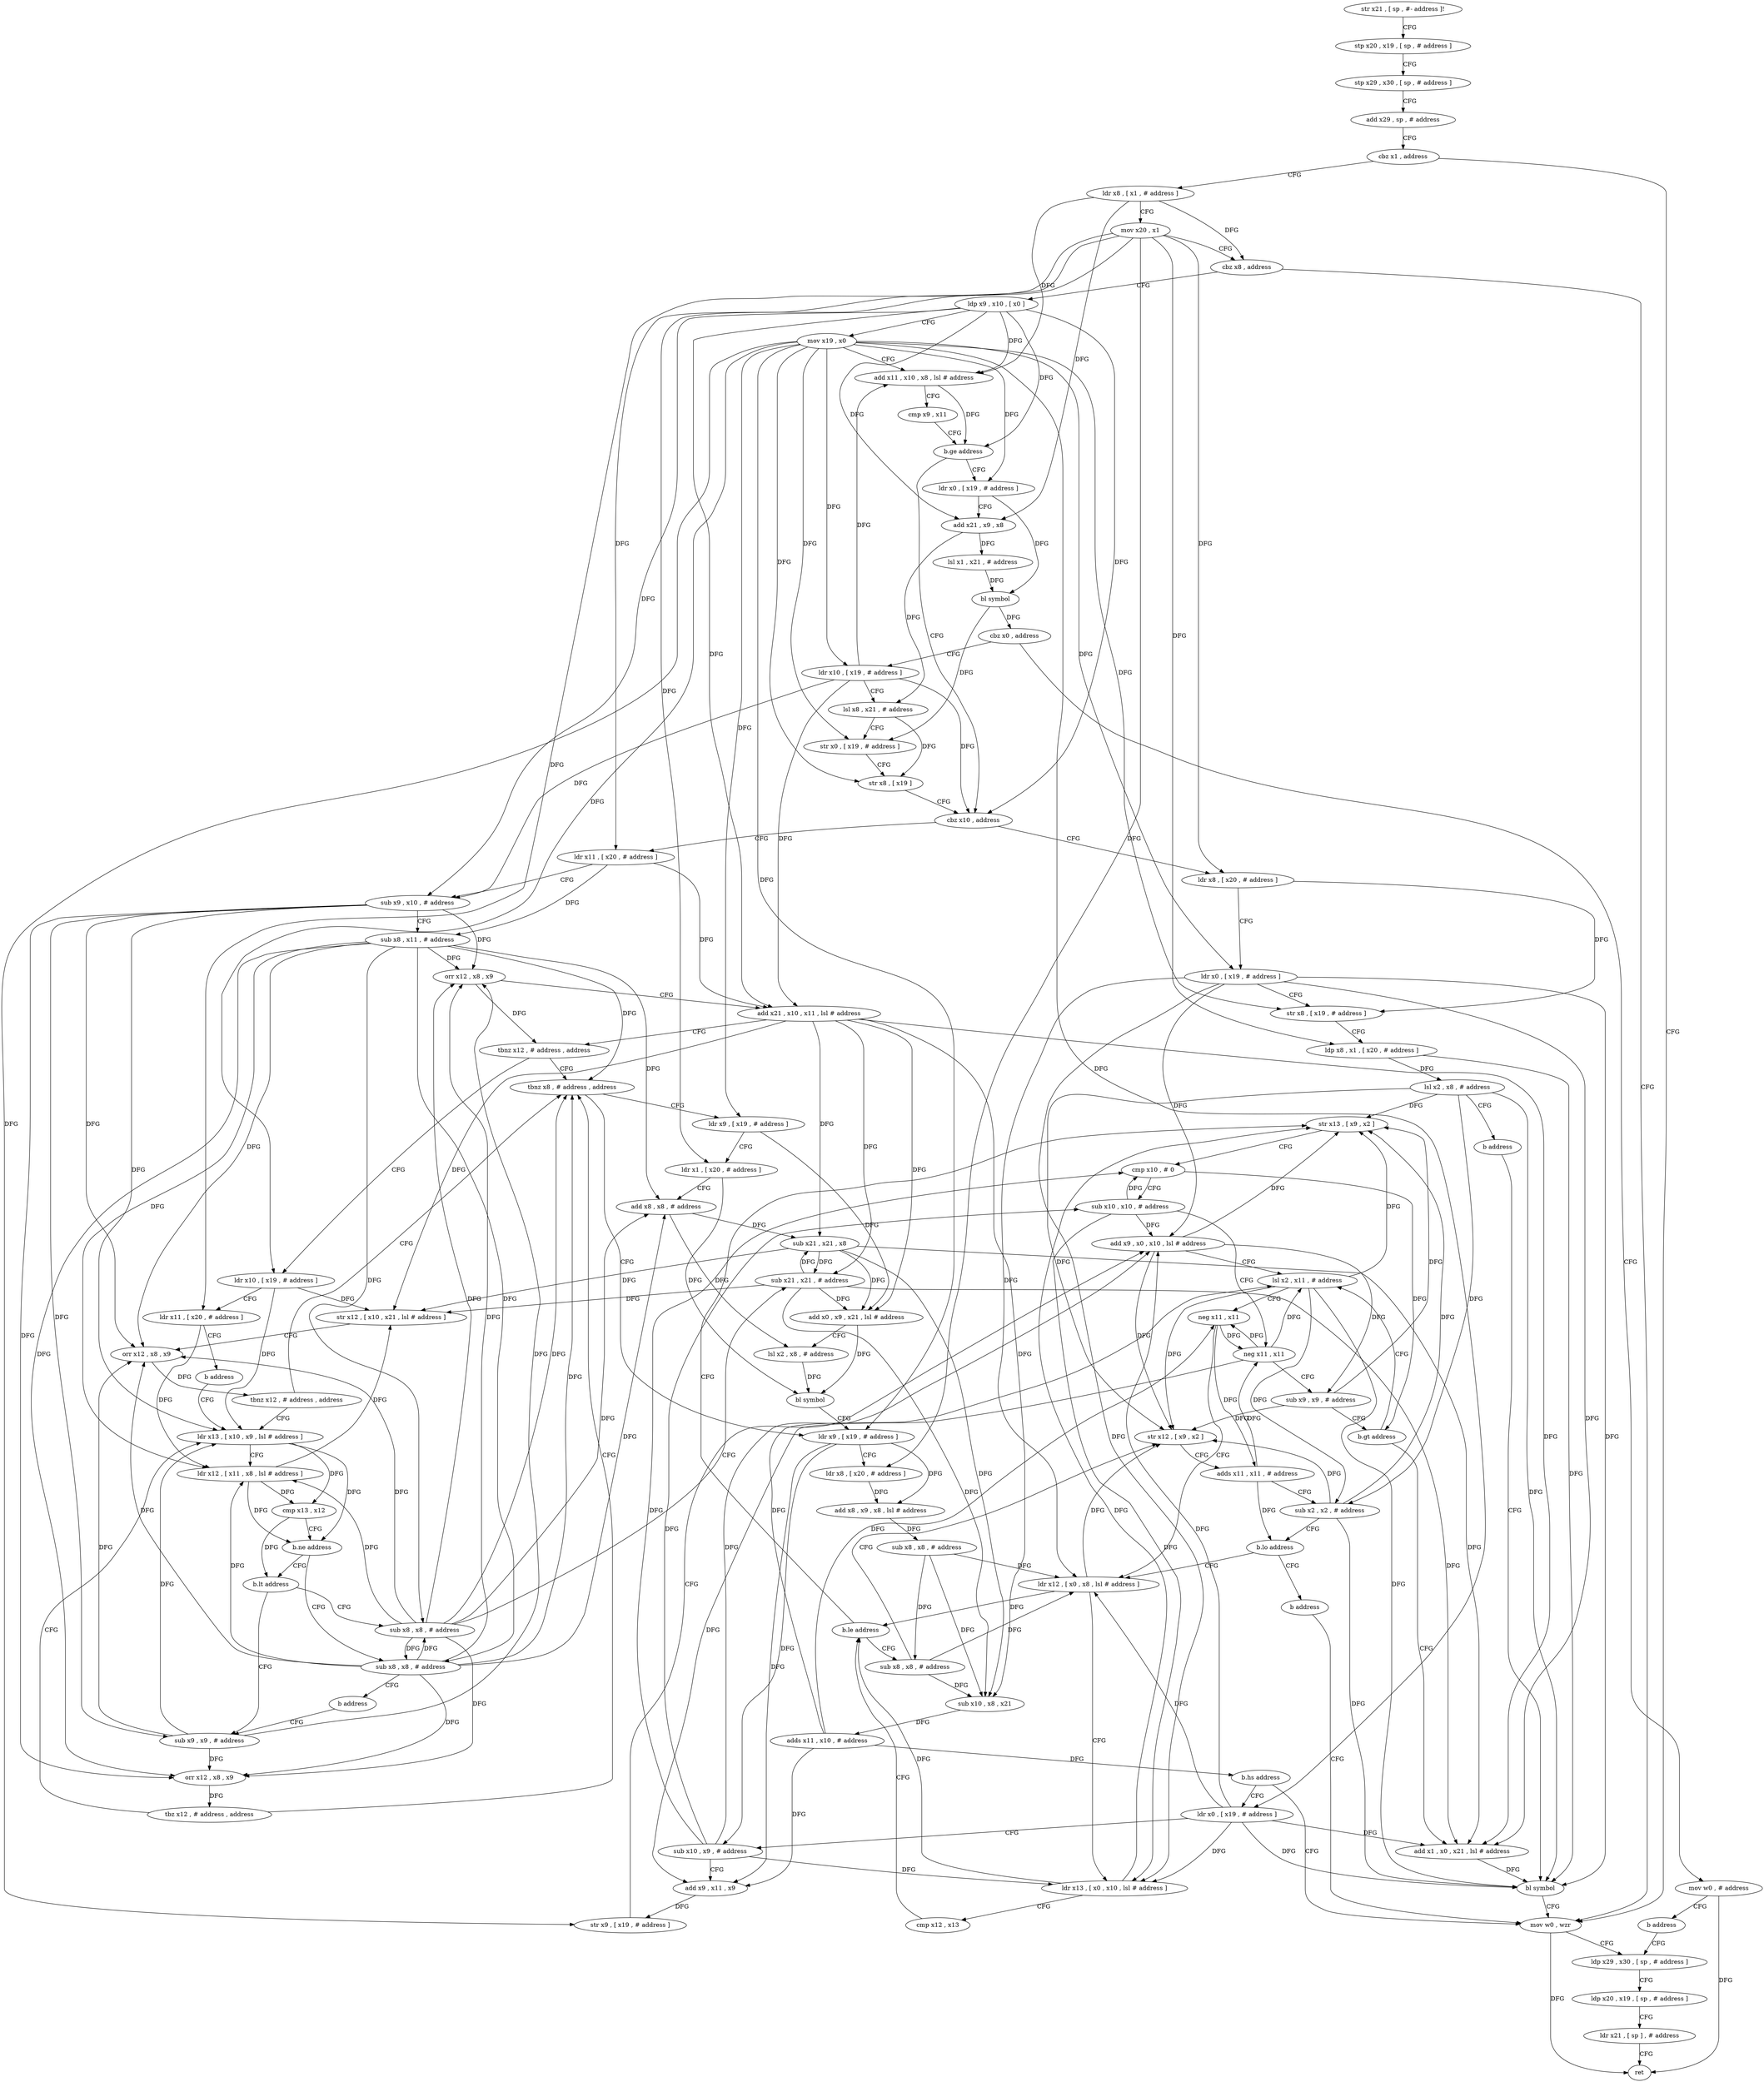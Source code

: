 digraph "func" {
"4240644" [label = "str x21 , [ sp , #- address ]!" ]
"4240648" [label = "stp x20 , x19 , [ sp , # address ]" ]
"4240652" [label = "stp x29 , x30 , [ sp , # address ]" ]
"4240656" [label = "add x29 , sp , # address" ]
"4240660" [label = "cbz x1 , address" ]
"4240992" [label = "mov w0 , wzr" ]
"4240664" [label = "ldr x8 , [ x1 , # address ]" ]
"4240996" [label = "ldp x29 , x30 , [ sp , # address ]" ]
"4240668" [label = "mov x20 , x1" ]
"4240672" [label = "cbz x8 , address" ]
"4240676" [label = "ldp x9 , x10 , [ x0 ]" ]
"4240680" [label = "mov x19 , x0" ]
"4240684" [label = "add x11 , x10 , x8 , lsl # address" ]
"4240688" [label = "cmp x9 , x11" ]
"4240692" [label = "b.ge address" ]
"4240732" [label = "cbz x10 , address" ]
"4240696" [label = "ldr x0 , [ x19 , # address ]" ]
"4241012" [label = "ldr x8 , [ x20 , # address ]" ]
"4240736" [label = "ldr x11 , [ x20 , # address ]" ]
"4240700" [label = "add x21 , x9 , x8" ]
"4240704" [label = "lsl x1 , x21 , # address" ]
"4240708" [label = "bl symbol" ]
"4240712" [label = "cbz x0 , address" ]
"4241036" [label = "mov w0 , # address" ]
"4240716" [label = "ldr x10 , [ x19 , # address ]" ]
"4241016" [label = "ldr x0 , [ x19 , # address ]" ]
"4241020" [label = "str x8 , [ x19 , # address ]" ]
"4241024" [label = "ldp x8 , x1 , [ x20 , # address ]" ]
"4241028" [label = "lsl x2 , x8 , # address" ]
"4241032" [label = "b address" ]
"4240988" [label = "bl symbol" ]
"4240740" [label = "sub x9 , x10 , # address" ]
"4240744" [label = "sub x8 , x11 , # address" ]
"4240748" [label = "orr x12 , x8 , x9" ]
"4240752" [label = "add x21 , x10 , x11 , lsl # address" ]
"4240756" [label = "tbnz x12 , # address , address" ]
"4240832" [label = "tbnz x8 , # address , address" ]
"4240760" [label = "ldr x10 , [ x19 , # address ]" ]
"4241040" [label = "b address" ]
"4240720" [label = "lsl x8 , x21 , # address" ]
"4240724" [label = "str x0 , [ x19 , # address ]" ]
"4240728" [label = "str x8 , [ x19 ]" ]
"4240864" [label = "ldr x9 , [ x19 , # address ]" ]
"4240836" [label = "ldr x9 , [ x19 , # address ]" ]
"4240764" [label = "ldr x11 , [ x20 , # address ]" ]
"4240768" [label = "b address" ]
"4240792" [label = "ldr x13 , [ x10 , x9 , lsl # address ]" ]
"4241000" [label = "ldp x20 , x19 , [ sp , # address ]" ]
"4241004" [label = "ldr x21 , [ sp ] , # address" ]
"4241008" [label = "ret" ]
"4240868" [label = "ldr x8 , [ x20 , # address ]" ]
"4240872" [label = "add x8 , x9 , x8 , lsl # address" ]
"4240876" [label = "sub x8 , x8 , # address" ]
"4240880" [label = "sub x10 , x8 , x21" ]
"4240884" [label = "adds x11 , x10 , # address" ]
"4240888" [label = "b.hs address" ]
"4240892" [label = "ldr x0 , [ x19 , # address ]" ]
"4240840" [label = "ldr x1 , [ x20 , # address ]" ]
"4240844" [label = "add x8 , x8 , # address" ]
"4240848" [label = "sub x21 , x21 , x8" ]
"4240852" [label = "add x0 , x9 , x21 , lsl # address" ]
"4240856" [label = "lsl x2 , x8 , # address" ]
"4240860" [label = "bl symbol" ]
"4240796" [label = "ldr x12 , [ x11 , x8 , lsl # address ]" ]
"4240800" [label = "cmp x13 , x12" ]
"4240804" [label = "b.ne address" ]
"4240816" [label = "b.lt address" ]
"4240808" [label = "sub x8 , x8 , # address" ]
"4240896" [label = "sub x10 , x9 , # address" ]
"4240900" [label = "add x9 , x11 , x9" ]
"4240904" [label = "str x9 , [ x19 , # address ]" ]
"4240908" [label = "add x9 , x0 , x10 , lsl # address" ]
"4240912" [label = "lsl x2 , x11 , # address" ]
"4240772" [label = "sub x8 , x8 , # address" ]
"4240820" [label = "sub x9 , x9 , # address" ]
"4240812" [label = "b address" ]
"4240960" [label = "str x13 , [ x9 , x2 ]" ]
"4240964" [label = "cmp x10 , # 0" ]
"4240968" [label = "sub x10 , x10 , # address" ]
"4240972" [label = "neg x11 , x11" ]
"4240976" [label = "sub x9 , x9 , # address" ]
"4240980" [label = "b.gt address" ]
"4240984" [label = "add x1 , x0 , x21 , lsl # address" ]
"4240936" [label = "sub x8 , x8 , # address" ]
"4240940" [label = "str x12 , [ x9 , x2 ]" ]
"4240944" [label = "adds x11 , x11 , # address" ]
"4240948" [label = "sub x2 , x2 , # address" ]
"4240952" [label = "b.lo address" ]
"4240920" [label = "ldr x12 , [ x0 , x8 , lsl # address ]" ]
"4240956" [label = "b address" ]
"4240776" [label = "sub x21 , x21 , # address" ]
"4240780" [label = "str x12 , [ x10 , x21 , lsl # address ]" ]
"4240784" [label = "orr x12 , x8 , x9" ]
"4240788" [label = "tbnz x12 , # address , address" ]
"4240824" [label = "orr x12 , x8 , x9" ]
"4240828" [label = "tbz x12 , # address , address" ]
"4240916" [label = "neg x11 , x11" ]
"4240924" [label = "ldr x13 , [ x0 , x10 , lsl # address ]" ]
"4240928" [label = "cmp x12 , x13" ]
"4240932" [label = "b.le address" ]
"4240644" -> "4240648" [ label = "CFG" ]
"4240648" -> "4240652" [ label = "CFG" ]
"4240652" -> "4240656" [ label = "CFG" ]
"4240656" -> "4240660" [ label = "CFG" ]
"4240660" -> "4240992" [ label = "CFG" ]
"4240660" -> "4240664" [ label = "CFG" ]
"4240992" -> "4240996" [ label = "CFG" ]
"4240992" -> "4241008" [ label = "DFG" ]
"4240664" -> "4240668" [ label = "CFG" ]
"4240664" -> "4240672" [ label = "DFG" ]
"4240664" -> "4240684" [ label = "DFG" ]
"4240664" -> "4240700" [ label = "DFG" ]
"4240996" -> "4241000" [ label = "CFG" ]
"4240668" -> "4240672" [ label = "CFG" ]
"4240668" -> "4241012" [ label = "DFG" ]
"4240668" -> "4241024" [ label = "DFG" ]
"4240668" -> "4240736" [ label = "DFG" ]
"4240668" -> "4240764" [ label = "DFG" ]
"4240668" -> "4240868" [ label = "DFG" ]
"4240668" -> "4240840" [ label = "DFG" ]
"4240672" -> "4240992" [ label = "CFG" ]
"4240672" -> "4240676" [ label = "CFG" ]
"4240676" -> "4240680" [ label = "CFG" ]
"4240676" -> "4240692" [ label = "DFG" ]
"4240676" -> "4240700" [ label = "DFG" ]
"4240676" -> "4240684" [ label = "DFG" ]
"4240676" -> "4240732" [ label = "DFG" ]
"4240676" -> "4240740" [ label = "DFG" ]
"4240676" -> "4240752" [ label = "DFG" ]
"4240680" -> "4240684" [ label = "CFG" ]
"4240680" -> "4240696" [ label = "DFG" ]
"4240680" -> "4241016" [ label = "DFG" ]
"4240680" -> "4241020" [ label = "DFG" ]
"4240680" -> "4240716" [ label = "DFG" ]
"4240680" -> "4240724" [ label = "DFG" ]
"4240680" -> "4240728" [ label = "DFG" ]
"4240680" -> "4240760" [ label = "DFG" ]
"4240680" -> "4240864" [ label = "DFG" ]
"4240680" -> "4240836" [ label = "DFG" ]
"4240680" -> "4240892" [ label = "DFG" ]
"4240680" -> "4240904" [ label = "DFG" ]
"4240684" -> "4240688" [ label = "CFG" ]
"4240684" -> "4240692" [ label = "DFG" ]
"4240688" -> "4240692" [ label = "CFG" ]
"4240692" -> "4240732" [ label = "CFG" ]
"4240692" -> "4240696" [ label = "CFG" ]
"4240732" -> "4241012" [ label = "CFG" ]
"4240732" -> "4240736" [ label = "CFG" ]
"4240696" -> "4240700" [ label = "CFG" ]
"4240696" -> "4240708" [ label = "DFG" ]
"4241012" -> "4241016" [ label = "CFG" ]
"4241012" -> "4241020" [ label = "DFG" ]
"4240736" -> "4240740" [ label = "CFG" ]
"4240736" -> "4240744" [ label = "DFG" ]
"4240736" -> "4240752" [ label = "DFG" ]
"4240700" -> "4240704" [ label = "DFG" ]
"4240700" -> "4240720" [ label = "DFG" ]
"4240704" -> "4240708" [ label = "DFG" ]
"4240708" -> "4240712" [ label = "DFG" ]
"4240708" -> "4240724" [ label = "DFG" ]
"4240712" -> "4241036" [ label = "CFG" ]
"4240712" -> "4240716" [ label = "CFG" ]
"4241036" -> "4241040" [ label = "CFG" ]
"4241036" -> "4241008" [ label = "DFG" ]
"4240716" -> "4240720" [ label = "CFG" ]
"4240716" -> "4240732" [ label = "DFG" ]
"4240716" -> "4240740" [ label = "DFG" ]
"4240716" -> "4240684" [ label = "DFG" ]
"4240716" -> "4240752" [ label = "DFG" ]
"4241016" -> "4241020" [ label = "CFG" ]
"4241016" -> "4240988" [ label = "DFG" ]
"4241016" -> "4240908" [ label = "DFG" ]
"4241016" -> "4240920" [ label = "DFG" ]
"4241016" -> "4240924" [ label = "DFG" ]
"4241016" -> "4240984" [ label = "DFG" ]
"4241020" -> "4241024" [ label = "CFG" ]
"4241024" -> "4241028" [ label = "DFG" ]
"4241024" -> "4240988" [ label = "DFG" ]
"4241028" -> "4241032" [ label = "CFG" ]
"4241028" -> "4240988" [ label = "DFG" ]
"4241028" -> "4240960" [ label = "DFG" ]
"4241028" -> "4240940" [ label = "DFG" ]
"4241028" -> "4240948" [ label = "DFG" ]
"4241032" -> "4240988" [ label = "CFG" ]
"4240988" -> "4240992" [ label = "CFG" ]
"4240740" -> "4240744" [ label = "CFG" ]
"4240740" -> "4240748" [ label = "DFG" ]
"4240740" -> "4240792" [ label = "DFG" ]
"4240740" -> "4240784" [ label = "DFG" ]
"4240740" -> "4240820" [ label = "DFG" ]
"4240740" -> "4240824" [ label = "DFG" ]
"4240744" -> "4240748" [ label = "DFG" ]
"4240744" -> "4240832" [ label = "DFG" ]
"4240744" -> "4240844" [ label = "DFG" ]
"4240744" -> "4240796" [ label = "DFG" ]
"4240744" -> "4240808" [ label = "DFG" ]
"4240744" -> "4240772" [ label = "DFG" ]
"4240744" -> "4240784" [ label = "DFG" ]
"4240744" -> "4240824" [ label = "DFG" ]
"4240748" -> "4240752" [ label = "CFG" ]
"4240748" -> "4240756" [ label = "DFG" ]
"4240752" -> "4240756" [ label = "CFG" ]
"4240752" -> "4240880" [ label = "DFG" ]
"4240752" -> "4240848" [ label = "DFG" ]
"4240752" -> "4240852" [ label = "DFG" ]
"4240752" -> "4240776" [ label = "DFG" ]
"4240752" -> "4240780" [ label = "DFG" ]
"4240752" -> "4240984" [ label = "DFG" ]
"4240756" -> "4240832" [ label = "CFG" ]
"4240756" -> "4240760" [ label = "CFG" ]
"4240832" -> "4240864" [ label = "CFG" ]
"4240832" -> "4240836" [ label = "CFG" ]
"4240760" -> "4240764" [ label = "CFG" ]
"4240760" -> "4240792" [ label = "DFG" ]
"4240760" -> "4240780" [ label = "DFG" ]
"4241040" -> "4240996" [ label = "CFG" ]
"4240720" -> "4240724" [ label = "CFG" ]
"4240720" -> "4240728" [ label = "DFG" ]
"4240724" -> "4240728" [ label = "CFG" ]
"4240728" -> "4240732" [ label = "CFG" ]
"4240864" -> "4240868" [ label = "CFG" ]
"4240864" -> "4240872" [ label = "DFG" ]
"4240864" -> "4240896" [ label = "DFG" ]
"4240864" -> "4240900" [ label = "DFG" ]
"4240836" -> "4240840" [ label = "CFG" ]
"4240836" -> "4240852" [ label = "DFG" ]
"4240764" -> "4240768" [ label = "CFG" ]
"4240764" -> "4240796" [ label = "DFG" ]
"4240768" -> "4240792" [ label = "CFG" ]
"4240792" -> "4240796" [ label = "CFG" ]
"4240792" -> "4240800" [ label = "DFG" ]
"4240792" -> "4240804" [ label = "DFG" ]
"4241000" -> "4241004" [ label = "CFG" ]
"4241004" -> "4241008" [ label = "CFG" ]
"4240868" -> "4240872" [ label = "DFG" ]
"4240872" -> "4240876" [ label = "DFG" ]
"4240876" -> "4240880" [ label = "DFG" ]
"4240876" -> "4240920" [ label = "DFG" ]
"4240876" -> "4240936" [ label = "DFG" ]
"4240880" -> "4240884" [ label = "DFG" ]
"4240884" -> "4240888" [ label = "DFG" ]
"4240884" -> "4240900" [ label = "DFG" ]
"4240884" -> "4240912" [ label = "DFG" ]
"4240884" -> "4240916" [ label = "DFG" ]
"4240888" -> "4240992" [ label = "CFG" ]
"4240888" -> "4240892" [ label = "CFG" ]
"4240892" -> "4240896" [ label = "CFG" ]
"4240892" -> "4240988" [ label = "DFG" ]
"4240892" -> "4240908" [ label = "DFG" ]
"4240892" -> "4240920" [ label = "DFG" ]
"4240892" -> "4240924" [ label = "DFG" ]
"4240892" -> "4240984" [ label = "DFG" ]
"4240840" -> "4240844" [ label = "CFG" ]
"4240840" -> "4240860" [ label = "DFG" ]
"4240844" -> "4240848" [ label = "DFG" ]
"4240844" -> "4240856" [ label = "DFG" ]
"4240848" -> "4240852" [ label = "DFG" ]
"4240848" -> "4240880" [ label = "DFG" ]
"4240848" -> "4240776" [ label = "DFG" ]
"4240848" -> "4240780" [ label = "DFG" ]
"4240848" -> "4240984" [ label = "DFG" ]
"4240852" -> "4240856" [ label = "CFG" ]
"4240852" -> "4240860" [ label = "DFG" ]
"4240856" -> "4240860" [ label = "DFG" ]
"4240860" -> "4240864" [ label = "CFG" ]
"4240796" -> "4240800" [ label = "DFG" ]
"4240796" -> "4240804" [ label = "DFG" ]
"4240796" -> "4240780" [ label = "DFG" ]
"4240800" -> "4240804" [ label = "CFG" ]
"4240800" -> "4240816" [ label = "DFG" ]
"4240804" -> "4240816" [ label = "CFG" ]
"4240804" -> "4240808" [ label = "CFG" ]
"4240816" -> "4240772" [ label = "CFG" ]
"4240816" -> "4240820" [ label = "CFG" ]
"4240808" -> "4240812" [ label = "CFG" ]
"4240808" -> "4240832" [ label = "DFG" ]
"4240808" -> "4240844" [ label = "DFG" ]
"4240808" -> "4240796" [ label = "DFG" ]
"4240808" -> "4240748" [ label = "DFG" ]
"4240808" -> "4240772" [ label = "DFG" ]
"4240808" -> "4240784" [ label = "DFG" ]
"4240808" -> "4240824" [ label = "DFG" ]
"4240896" -> "4240900" [ label = "CFG" ]
"4240896" -> "4240908" [ label = "DFG" ]
"4240896" -> "4240924" [ label = "DFG" ]
"4240896" -> "4240964" [ label = "DFG" ]
"4240896" -> "4240968" [ label = "DFG" ]
"4240900" -> "4240904" [ label = "DFG" ]
"4240904" -> "4240908" [ label = "CFG" ]
"4240908" -> "4240912" [ label = "CFG" ]
"4240908" -> "4240960" [ label = "DFG" ]
"4240908" -> "4240976" [ label = "DFG" ]
"4240908" -> "4240940" [ label = "DFG" ]
"4240912" -> "4240916" [ label = "CFG" ]
"4240912" -> "4240988" [ label = "DFG" ]
"4240912" -> "4240960" [ label = "DFG" ]
"4240912" -> "4240940" [ label = "DFG" ]
"4240912" -> "4240948" [ label = "DFG" ]
"4240772" -> "4240776" [ label = "CFG" ]
"4240772" -> "4240832" [ label = "DFG" ]
"4240772" -> "4240844" [ label = "DFG" ]
"4240772" -> "4240796" [ label = "DFG" ]
"4240772" -> "4240808" [ label = "DFG" ]
"4240772" -> "4240748" [ label = "DFG" ]
"4240772" -> "4240784" [ label = "DFG" ]
"4240772" -> "4240824" [ label = "DFG" ]
"4240820" -> "4240824" [ label = "DFG" ]
"4240820" -> "4240748" [ label = "DFG" ]
"4240820" -> "4240792" [ label = "DFG" ]
"4240820" -> "4240784" [ label = "DFG" ]
"4240812" -> "4240820" [ label = "CFG" ]
"4240960" -> "4240964" [ label = "CFG" ]
"4240964" -> "4240968" [ label = "CFG" ]
"4240964" -> "4240980" [ label = "DFG" ]
"4240968" -> "4240972" [ label = "CFG" ]
"4240968" -> "4240908" [ label = "DFG" ]
"4240968" -> "4240924" [ label = "DFG" ]
"4240968" -> "4240964" [ label = "DFG" ]
"4240972" -> "4240976" [ label = "CFG" ]
"4240972" -> "4240912" [ label = "DFG" ]
"4240972" -> "4240916" [ label = "DFG" ]
"4240972" -> "4240900" [ label = "DFG" ]
"4240976" -> "4240980" [ label = "CFG" ]
"4240976" -> "4240960" [ label = "DFG" ]
"4240976" -> "4240940" [ label = "DFG" ]
"4240980" -> "4240912" [ label = "CFG" ]
"4240980" -> "4240984" [ label = "CFG" ]
"4240984" -> "4240988" [ label = "DFG" ]
"4240936" -> "4240940" [ label = "CFG" ]
"4240936" -> "4240920" [ label = "DFG" ]
"4240936" -> "4240880" [ label = "DFG" ]
"4240940" -> "4240944" [ label = "CFG" ]
"4240944" -> "4240948" [ label = "CFG" ]
"4240944" -> "4240972" [ label = "DFG" ]
"4240944" -> "4240952" [ label = "DFG" ]
"4240948" -> "4240952" [ label = "CFG" ]
"4240948" -> "4240988" [ label = "DFG" ]
"4240948" -> "4240960" [ label = "DFG" ]
"4240948" -> "4240940" [ label = "DFG" ]
"4240952" -> "4240920" [ label = "CFG" ]
"4240952" -> "4240956" [ label = "CFG" ]
"4240920" -> "4240924" [ label = "CFG" ]
"4240920" -> "4240932" [ label = "DFG" ]
"4240920" -> "4240940" [ label = "DFG" ]
"4240956" -> "4240992" [ label = "CFG" ]
"4240776" -> "4240780" [ label = "DFG" ]
"4240776" -> "4240880" [ label = "DFG" ]
"4240776" -> "4240852" [ label = "DFG" ]
"4240776" -> "4240848" [ label = "DFG" ]
"4240776" -> "4240984" [ label = "DFG" ]
"4240780" -> "4240784" [ label = "CFG" ]
"4240784" -> "4240788" [ label = "DFG" ]
"4240788" -> "4240832" [ label = "CFG" ]
"4240788" -> "4240792" [ label = "CFG" ]
"4240824" -> "4240828" [ label = "DFG" ]
"4240828" -> "4240792" [ label = "CFG" ]
"4240828" -> "4240832" [ label = "CFG" ]
"4240916" -> "4240920" [ label = "CFG" ]
"4240916" -> "4240972" [ label = "DFG" ]
"4240916" -> "4240944" [ label = "DFG" ]
"4240924" -> "4240928" [ label = "CFG" ]
"4240924" -> "4240932" [ label = "DFG" ]
"4240924" -> "4240960" [ label = "DFG" ]
"4240928" -> "4240932" [ label = "CFG" ]
"4240932" -> "4240960" [ label = "CFG" ]
"4240932" -> "4240936" [ label = "CFG" ]
}
